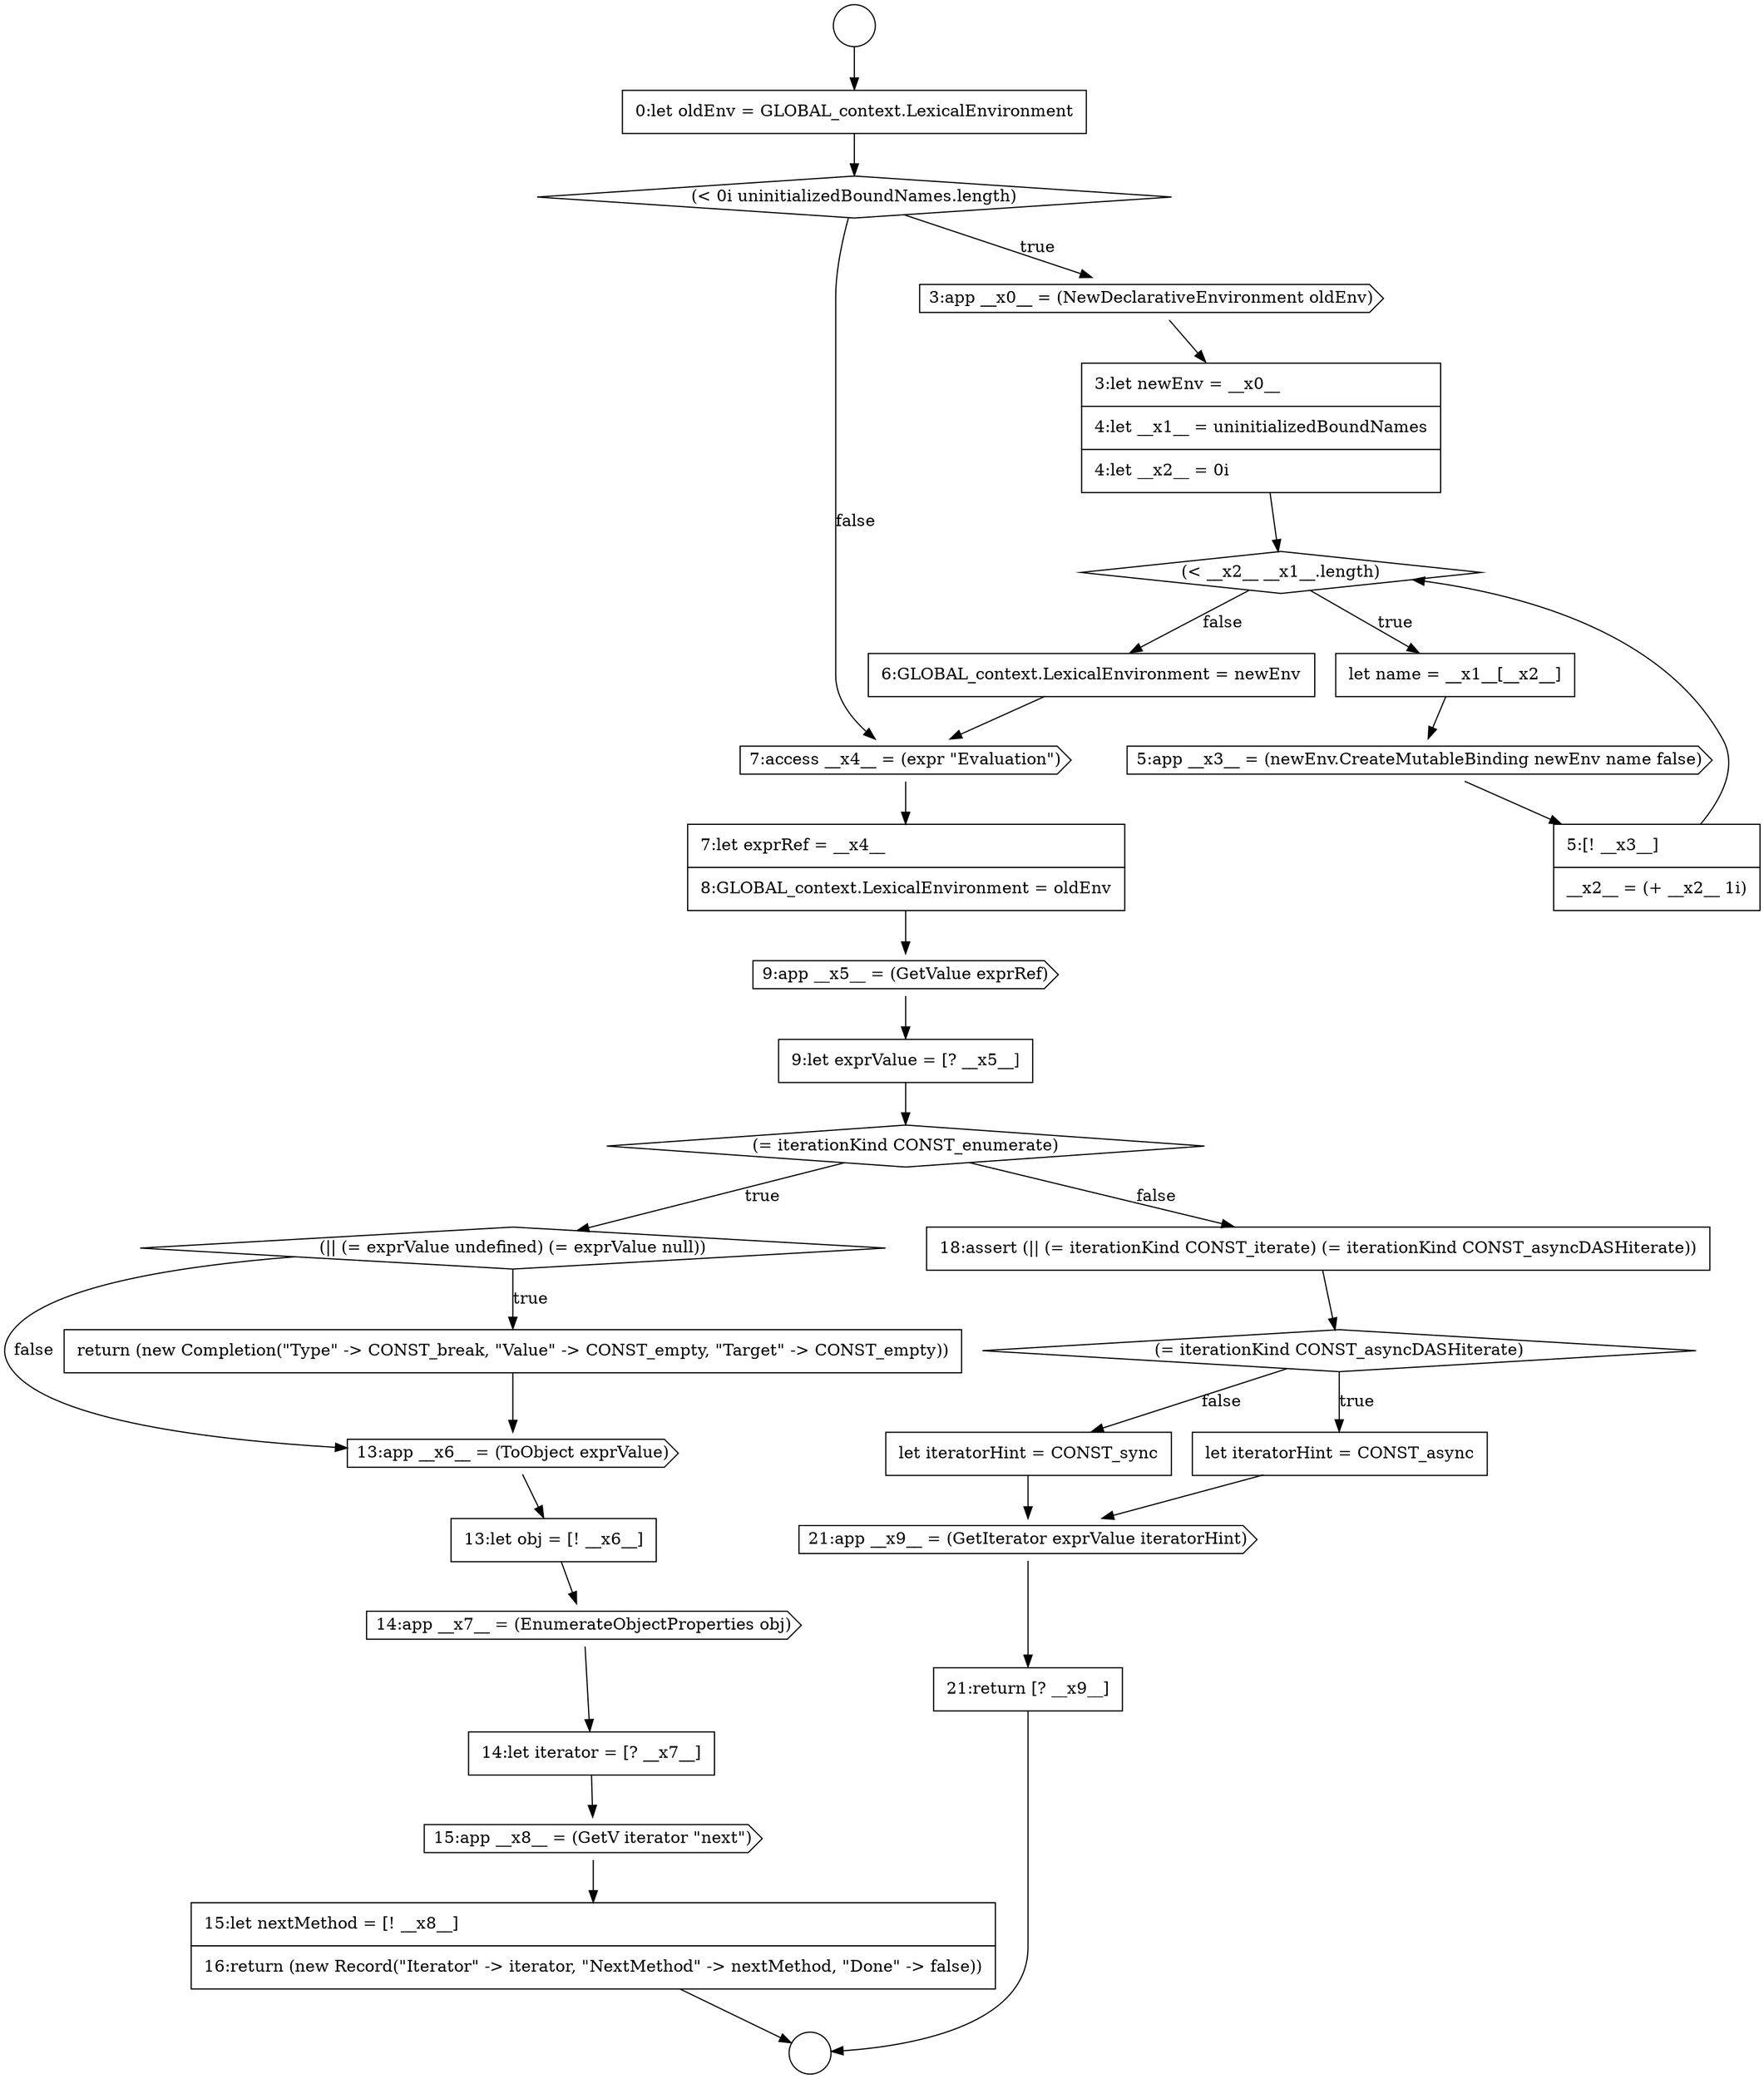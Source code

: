 digraph {
  node7669 [shape=none, margin=0, label=<<font color="black">
    <table border="0" cellborder="1" cellspacing="0" cellpadding="10">
      <tr><td align="left">9:let exprValue = [? __x5__]</td></tr>
    </table>
  </font>> color="black" fillcolor="white" style=filled]
  node7677 [shape=cds, label=<<font color="black">15:app __x8__ = (GetV iterator &quot;next&quot;)</font>> color="black" fillcolor="white" style=filled]
  node7663 [shape=cds, label=<<font color="black">5:app __x3__ = (newEnv.CreateMutableBinding newEnv name false)</font>> color="black" fillcolor="white" style=filled]
  node7682 [shape=none, margin=0, label=<<font color="black">
    <table border="0" cellborder="1" cellspacing="0" cellpadding="10">
      <tr><td align="left">let iteratorHint = CONST_sync</td></tr>
    </table>
  </font>> color="black" fillcolor="white" style=filled]
  node7668 [shape=cds, label=<<font color="black">9:app __x5__ = (GetValue exprRef)</font>> color="black" fillcolor="white" style=filled]
  node7670 [shape=diamond, label=<<font color="black">(= iterationKind CONST_enumerate)</font>> color="black" fillcolor="white" style=filled]
  node7680 [shape=diamond, label=<<font color="black">(= iterationKind CONST_asyncDASHiterate)</font>> color="black" fillcolor="white" style=filled]
  node7666 [shape=cds, label=<<font color="black">7:access __x4__ = (expr &quot;Evaluation&quot;)</font>> color="black" fillcolor="white" style=filled]
  node7684 [shape=none, margin=0, label=<<font color="black">
    <table border="0" cellborder="1" cellspacing="0" cellpadding="10">
      <tr><td align="left">21:return [? __x9__]</td></tr>
    </table>
  </font>> color="black" fillcolor="white" style=filled]
  node7673 [shape=cds, label=<<font color="black">13:app __x6__ = (ToObject exprValue)</font>> color="black" fillcolor="white" style=filled]
  node7660 [shape=none, margin=0, label=<<font color="black">
    <table border="0" cellborder="1" cellspacing="0" cellpadding="10">
      <tr><td align="left">3:let newEnv = __x0__</td></tr>
      <tr><td align="left">4:let __x1__ = uninitializedBoundNames</td></tr>
      <tr><td align="left">4:let __x2__ = 0i</td></tr>
    </table>
  </font>> color="black" fillcolor="white" style=filled]
  node7683 [shape=cds, label=<<font color="black">21:app __x9__ = (GetIterator exprValue iteratorHint)</font>> color="black" fillcolor="white" style=filled]
  node7665 [shape=none, margin=0, label=<<font color="black">
    <table border="0" cellborder="1" cellspacing="0" cellpadding="10">
      <tr><td align="left">6:GLOBAL_context.LexicalEnvironment = newEnv</td></tr>
    </table>
  </font>> color="black" fillcolor="white" style=filled]
  node7674 [shape=none, margin=0, label=<<font color="black">
    <table border="0" cellborder="1" cellspacing="0" cellpadding="10">
      <tr><td align="left">13:let obj = [! __x6__]</td></tr>
    </table>
  </font>> color="black" fillcolor="white" style=filled]
  node7657 [shape=none, margin=0, label=<<font color="black">
    <table border="0" cellborder="1" cellspacing="0" cellpadding="10">
      <tr><td align="left">0:let oldEnv = GLOBAL_context.LexicalEnvironment</td></tr>
    </table>
  </font>> color="black" fillcolor="white" style=filled]
  node7661 [shape=diamond, label=<<font color="black">(&lt; __x2__ __x1__.length)</font>> color="black" fillcolor="white" style=filled]
  node7678 [shape=none, margin=0, label=<<font color="black">
    <table border="0" cellborder="1" cellspacing="0" cellpadding="10">
      <tr><td align="left">15:let nextMethod = [! __x8__]</td></tr>
      <tr><td align="left">16:return (new Record(&quot;Iterator&quot; -&gt; iterator, &quot;NextMethod&quot; -&gt; nextMethod, &quot;Done&quot; -&gt; false))</td></tr>
    </table>
  </font>> color="black" fillcolor="white" style=filled]
  node7656 [shape=circle label=" " color="black" fillcolor="white" style=filled]
  node7671 [shape=diamond, label=<<font color="black">(|| (= exprValue undefined) (= exprValue null))</font>> color="black" fillcolor="white" style=filled]
  node7658 [shape=diamond, label=<<font color="black">(&lt; 0i uninitializedBoundNames.length)</font>> color="black" fillcolor="white" style=filled]
  node7664 [shape=none, margin=0, label=<<font color="black">
    <table border="0" cellborder="1" cellspacing="0" cellpadding="10">
      <tr><td align="left">5:[! __x3__]</td></tr>
      <tr><td align="left">__x2__ = (+ __x2__ 1i)</td></tr>
    </table>
  </font>> color="black" fillcolor="white" style=filled]
  node7675 [shape=cds, label=<<font color="black">14:app __x7__ = (EnumerateObjectProperties obj)</font>> color="black" fillcolor="white" style=filled]
  node7681 [shape=none, margin=0, label=<<font color="black">
    <table border="0" cellborder="1" cellspacing="0" cellpadding="10">
      <tr><td align="left">let iteratorHint = CONST_async</td></tr>
    </table>
  </font>> color="black" fillcolor="white" style=filled]
  node7679 [shape=none, margin=0, label=<<font color="black">
    <table border="0" cellborder="1" cellspacing="0" cellpadding="10">
      <tr><td align="left">18:assert (|| (= iterationKind CONST_iterate) (= iterationKind CONST_asyncDASHiterate))</td></tr>
    </table>
  </font>> color="black" fillcolor="white" style=filled]
  node7672 [shape=none, margin=0, label=<<font color="black">
    <table border="0" cellborder="1" cellspacing="0" cellpadding="10">
      <tr><td align="left">return (new Completion(&quot;Type&quot; -&gt; CONST_break, &quot;Value&quot; -&gt; CONST_empty, &quot;Target&quot; -&gt; CONST_empty))</td></tr>
    </table>
  </font>> color="black" fillcolor="white" style=filled]
  node7655 [shape=circle label=" " color="black" fillcolor="white" style=filled]
  node7667 [shape=none, margin=0, label=<<font color="black">
    <table border="0" cellborder="1" cellspacing="0" cellpadding="10">
      <tr><td align="left">7:let exprRef = __x4__</td></tr>
      <tr><td align="left">8:GLOBAL_context.LexicalEnvironment = oldEnv</td></tr>
    </table>
  </font>> color="black" fillcolor="white" style=filled]
  node7662 [shape=none, margin=0, label=<<font color="black">
    <table border="0" cellborder="1" cellspacing="0" cellpadding="10">
      <tr><td align="left">let name = __x1__[__x2__]</td></tr>
    </table>
  </font>> color="black" fillcolor="white" style=filled]
  node7659 [shape=cds, label=<<font color="black">3:app __x0__ = (NewDeclarativeEnvironment oldEnv)</font>> color="black" fillcolor="white" style=filled]
  node7676 [shape=none, margin=0, label=<<font color="black">
    <table border="0" cellborder="1" cellspacing="0" cellpadding="10">
      <tr><td align="left">14:let iterator = [? __x7__]</td></tr>
    </table>
  </font>> color="black" fillcolor="white" style=filled]
  node7674 -> node7675 [ color="black"]
  node7678 -> node7656 [ color="black"]
  node7661 -> node7662 [label=<<font color="black">true</font>> color="black"]
  node7661 -> node7665 [label=<<font color="black">false</font>> color="black"]
  node7675 -> node7676 [ color="black"]
  node7657 -> node7658 [ color="black"]
  node7662 -> node7663 [ color="black"]
  node7663 -> node7664 [ color="black"]
  node7673 -> node7674 [ color="black"]
  node7683 -> node7684 [ color="black"]
  node7671 -> node7672 [label=<<font color="black">true</font>> color="black"]
  node7671 -> node7673 [label=<<font color="black">false</font>> color="black"]
  node7658 -> node7659 [label=<<font color="black">true</font>> color="black"]
  node7658 -> node7666 [label=<<font color="black">false</font>> color="black"]
  node7677 -> node7678 [ color="black"]
  node7676 -> node7677 [ color="black"]
  node7672 -> node7673 [ color="black"]
  node7669 -> node7670 [ color="black"]
  node7680 -> node7681 [label=<<font color="black">true</font>> color="black"]
  node7680 -> node7682 [label=<<font color="black">false</font>> color="black"]
  node7655 -> node7657 [ color="black"]
  node7681 -> node7683 [ color="black"]
  node7670 -> node7671 [label=<<font color="black">true</font>> color="black"]
  node7670 -> node7679 [label=<<font color="black">false</font>> color="black"]
  node7668 -> node7669 [ color="black"]
  node7684 -> node7656 [ color="black"]
  node7667 -> node7668 [ color="black"]
  node7664 -> node7661 [ color="black"]
  node7660 -> node7661 [ color="black"]
  node7659 -> node7660 [ color="black"]
  node7682 -> node7683 [ color="black"]
  node7665 -> node7666 [ color="black"]
  node7666 -> node7667 [ color="black"]
  node7679 -> node7680 [ color="black"]
}

